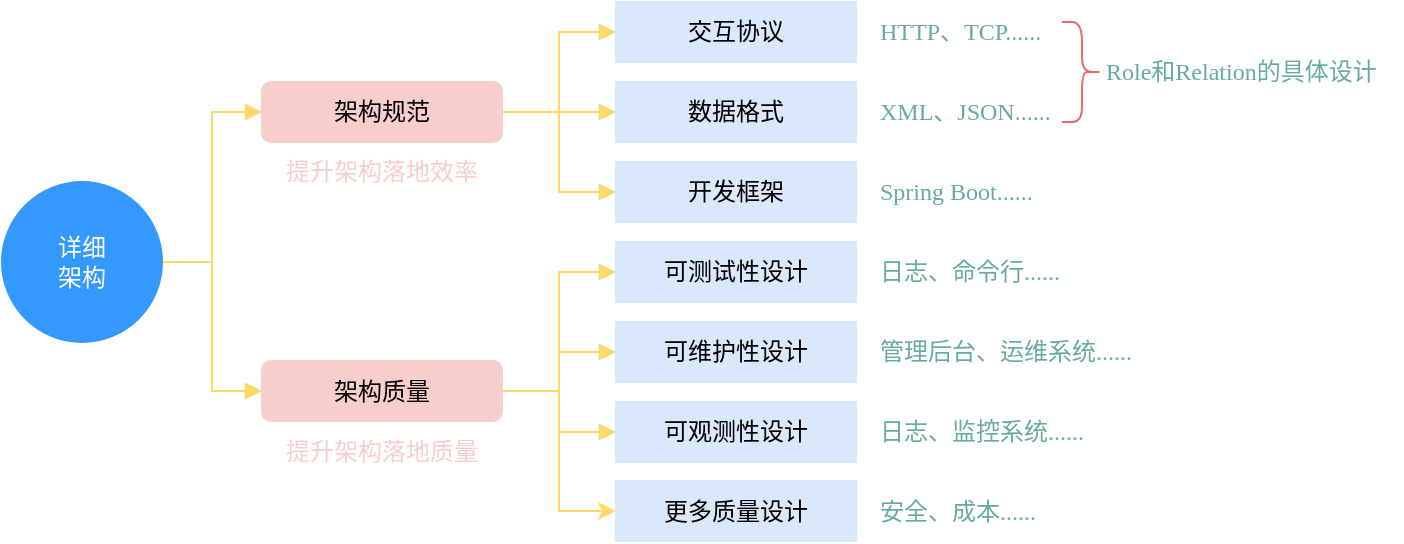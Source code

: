 <mxfile version="15.4.0" type="device" pages="2"><diagram id="CB4I94b0LYVoqunUEAqy" name="Page-1"><mxGraphModel dx="1074" dy="954" grid="1" gridSize="10" guides="1" tooltips="1" connect="1" arrows="1" fold="1" page="1" pageScale="1" pageWidth="827" pageHeight="1169" math="0" shadow="0"><root><mxCell id="0"/><mxCell id="1" parent="0"/><mxCell id="yVzvyCscbXa9bUBRdu6--2" style="edgeStyle=orthogonalEdgeStyle;rounded=0;orthogonalLoop=1;jettySize=auto;html=1;exitX=1;exitY=0.5;exitDx=0;exitDy=0;entryX=0;entryY=0.5;entryDx=0;entryDy=0;endArrow=block;endFill=1;fontFamily=微软雅黑;strokeColor=#FFD966;" edge="1" parent="1" source="yVzvyCscbXa9bUBRdu6--22" target="yVzvyCscbXa9bUBRdu6--11"><mxGeometry relative="1" as="geometry"/></mxCell><mxCell id="yVzvyCscbXa9bUBRdu6--3" style="edgeStyle=orthogonalEdgeStyle;rounded=0;orthogonalLoop=1;jettySize=auto;html=1;exitX=1;exitY=0.5;exitDx=0;exitDy=0;entryX=0;entryY=0.5;entryDx=0;entryDy=0;endArrow=block;endFill=1;fontFamily=微软雅黑;strokeColor=#FFD966;" edge="1" parent="1" source="yVzvyCscbXa9bUBRdu6--22" target="yVzvyCscbXa9bUBRdu6--12"><mxGeometry relative="1" as="geometry"/></mxCell><mxCell id="yVzvyCscbXa9bUBRdu6--4" style="edgeStyle=orthogonalEdgeStyle;rounded=0;orthogonalLoop=1;jettySize=auto;html=1;exitX=1;exitY=0.5;exitDx=0;exitDy=0;entryX=0;entryY=0.5;entryDx=0;entryDy=0;endArrow=block;endFill=1;fontFamily=微软雅黑;strokeColor=#FFD966;" edge="1" parent="1" source="yVzvyCscbXa9bUBRdu6--22" target="yVzvyCscbXa9bUBRdu6--13"><mxGeometry relative="1" as="geometry"/></mxCell><mxCell id="yVzvyCscbXa9bUBRdu6--5" style="edgeStyle=orthogonalEdgeStyle;rounded=0;orthogonalLoop=1;jettySize=auto;html=1;exitX=1;exitY=0.5;exitDx=0;exitDy=0;entryX=0;entryY=0.5;entryDx=0;entryDy=0;endArrow=block;endFill=1;fontFamily=微软雅黑;strokeColor=#FFD966;" edge="1" parent="1" source="yVzvyCscbXa9bUBRdu6--23" target="yVzvyCscbXa9bUBRdu6--14"><mxGeometry relative="1" as="geometry"/></mxCell><mxCell id="yVzvyCscbXa9bUBRdu6--6" style="edgeStyle=orthogonalEdgeStyle;rounded=0;orthogonalLoop=1;jettySize=auto;html=1;exitX=1;exitY=0.5;exitDx=0;exitDy=0;entryX=0;entryY=0.5;entryDx=0;entryDy=0;endArrow=block;endFill=1;fontFamily=微软雅黑;strokeColor=#FFD966;" edge="1" parent="1" source="yVzvyCscbXa9bUBRdu6--23" target="yVzvyCscbXa9bUBRdu6--15"><mxGeometry relative="1" as="geometry"/></mxCell><mxCell id="yVzvyCscbXa9bUBRdu6--7" style="edgeStyle=orthogonalEdgeStyle;rounded=0;orthogonalLoop=1;jettySize=auto;html=1;exitX=1;exitY=0.5;exitDx=0;exitDy=0;entryX=0;entryY=0.5;entryDx=0;entryDy=0;endArrow=block;endFill=1;fontFamily=微软雅黑;strokeColor=#FFD966;" edge="1" parent="1" source="yVzvyCscbXa9bUBRdu6--23" target="yVzvyCscbXa9bUBRdu6--16"><mxGeometry relative="1" as="geometry"/></mxCell><mxCell id="yVzvyCscbXa9bUBRdu6--8" style="edgeStyle=orthogonalEdgeStyle;rounded=0;orthogonalLoop=1;jettySize=auto;html=1;exitX=1;exitY=0.5;exitDx=0;exitDy=0;entryX=0;entryY=0.5;entryDx=0;entryDy=0;fontFamily=微软雅黑;fontColor=#67AB9F;endArrow=block;endFill=1;strokeColor=#FFD966;" edge="1" parent="1" source="yVzvyCscbXa9bUBRdu6--10" target="yVzvyCscbXa9bUBRdu6--22"><mxGeometry relative="1" as="geometry"/></mxCell><mxCell id="yVzvyCscbXa9bUBRdu6--9" style="edgeStyle=orthogonalEdgeStyle;rounded=0;orthogonalLoop=1;jettySize=auto;html=1;exitX=1;exitY=0.5;exitDx=0;exitDy=0;entryX=0;entryY=0.5;entryDx=0;entryDy=0;fontFamily=微软雅黑;fontColor=#67AB9F;endArrow=block;endFill=1;strokeColor=#FFD966;" edge="1" parent="1" source="yVzvyCscbXa9bUBRdu6--10" target="yVzvyCscbXa9bUBRdu6--23"><mxGeometry relative="1" as="geometry"/></mxCell><mxCell id="yVzvyCscbXa9bUBRdu6--10" value="详细&lt;br&gt;架构" style="ellipse;whiteSpace=wrap;html=1;aspect=fixed;fontFamily=微软雅黑;fillColor=#3399FF;strokeColor=#3399FF;fontColor=#ffffff;" vertex="1" parent="1"><mxGeometry x="100" y="420" width="80" height="80" as="geometry"/></mxCell><mxCell id="yVzvyCscbXa9bUBRdu6--11" value="交互协议" style="rounded=0;whiteSpace=wrap;html=1;fontFamily=微软雅黑;fillColor=#dae8fc;strokeColor=#DAE8FC;" vertex="1" parent="1"><mxGeometry x="407" y="330" width="120" height="30" as="geometry"/></mxCell><mxCell id="yVzvyCscbXa9bUBRdu6--12" value="数据格式" style="rounded=0;whiteSpace=wrap;html=1;fontFamily=微软雅黑;fillColor=#DAE8FC;strokeColor=#DAE8FC;" vertex="1" parent="1"><mxGeometry x="407" y="370" width="120" height="30" as="geometry"/></mxCell><mxCell id="yVzvyCscbXa9bUBRdu6--13" value="开发框架" style="rounded=0;whiteSpace=wrap;html=1;fontFamily=微软雅黑;fillColor=#DAE8FC;strokeColor=#DAE8FC;" vertex="1" parent="1"><mxGeometry x="407" y="410" width="120" height="30" as="geometry"/></mxCell><mxCell id="yVzvyCscbXa9bUBRdu6--14" value="可测试性设计" style="rounded=0;whiteSpace=wrap;html=1;fontFamily=微软雅黑;fillColor=#DAE8FC;strokeColor=#DAE8FC;" vertex="1" parent="1"><mxGeometry x="407" y="450" width="120" height="30" as="geometry"/></mxCell><mxCell id="yVzvyCscbXa9bUBRdu6--15" value="可维护性设计" style="rounded=0;whiteSpace=wrap;html=1;fontFamily=微软雅黑;fillColor=#DAE8FC;strokeColor=#DAE8FC;" vertex="1" parent="1"><mxGeometry x="407" y="490" width="120" height="30" as="geometry"/></mxCell><mxCell id="yVzvyCscbXa9bUBRdu6--16" value="可观测性设计" style="rounded=0;whiteSpace=wrap;html=1;fontFamily=微软雅黑;fillColor=#DAE8FC;strokeColor=#DAE8FC;" vertex="1" parent="1"><mxGeometry x="407" y="530" width="120" height="30" as="geometry"/></mxCell><mxCell id="yVzvyCscbXa9bUBRdu6--17" value="HTTP、TCP......" style="text;html=1;align=left;verticalAlign=middle;whiteSpace=wrap;rounded=0;fontFamily=微软雅黑;fontColor=#67AB9F;" vertex="1" parent="1"><mxGeometry x="537" y="330" width="93" height="30" as="geometry"/></mxCell><mxCell id="yVzvyCscbXa9bUBRdu6--18" value="XML、JSON......" style="text;html=1;align=left;verticalAlign=middle;whiteSpace=wrap;rounded=0;fontFamily=微软雅黑;fontColor=#67AB9F;" vertex="1" parent="1"><mxGeometry x="537" y="370" width="93" height="30" as="geometry"/></mxCell><mxCell id="yVzvyCscbXa9bUBRdu6--19" value="Spring Boot......" style="text;html=1;align=left;verticalAlign=middle;whiteSpace=wrap;rounded=0;fontFamily=微软雅黑;fontColor=#67AB9F;" vertex="1" parent="1"><mxGeometry x="537" y="410" width="93" height="30" as="geometry"/></mxCell><mxCell id="yVzvyCscbXa9bUBRdu6--20" value="日志、命令行......" style="text;html=1;align=left;verticalAlign=middle;whiteSpace=wrap;rounded=0;fontFamily=微软雅黑;fontColor=#67AB9F;" vertex="1" parent="1"><mxGeometry x="537" y="450" width="93" height="30" as="geometry"/></mxCell><mxCell id="yVzvyCscbXa9bUBRdu6--21" value="管理后台、运维系统......" style="text;html=1;align=left;verticalAlign=middle;whiteSpace=wrap;rounded=0;fontFamily=微软雅黑;fontColor=#67AB9F;" vertex="1" parent="1"><mxGeometry x="537" y="490" width="133" height="30" as="geometry"/></mxCell><mxCell id="yVzvyCscbXa9bUBRdu6--22" value="架构规范" style="rounded=1;whiteSpace=wrap;html=1;fontFamily=微软雅黑;fillColor=#F8CECC;strokeColor=#F8CECC;" vertex="1" parent="1"><mxGeometry x="230" y="370" width="120" height="30" as="geometry"/></mxCell><mxCell id="yVzvyCscbXa9bUBRdu6--28" style="edgeStyle=orthogonalEdgeStyle;rounded=0;orthogonalLoop=1;jettySize=auto;html=1;exitX=1;exitY=0.5;exitDx=0;exitDy=0;entryX=0;entryY=0.5;entryDx=0;entryDy=0;fontFamily=微软雅黑;fontColor=#F8CECC;strokeColor=#FFD966;" edge="1" parent="1" source="yVzvyCscbXa9bUBRdu6--23" target="yVzvyCscbXa9bUBRdu6--27"><mxGeometry relative="1" as="geometry"/></mxCell><mxCell id="yVzvyCscbXa9bUBRdu6--23" value="架构质量" style="rounded=1;whiteSpace=wrap;html=1;fontFamily=微软雅黑;fillColor=#F8CECC;strokeColor=#F8CECC;" vertex="1" parent="1"><mxGeometry x="230" y="509.5" width="120" height="30" as="geometry"/></mxCell><mxCell id="yVzvyCscbXa9bUBRdu6--24" value="日志、监控系统......" style="text;html=1;align=left;verticalAlign=middle;whiteSpace=wrap;rounded=0;fontFamily=微软雅黑;fontColor=#67AB9F;" vertex="1" parent="1"><mxGeometry x="537" y="530" width="113" height="30" as="geometry"/></mxCell><mxCell id="yVzvyCscbXa9bUBRdu6--25" value="提升架构落地效率" style="text;html=1;strokeColor=none;fillColor=none;align=center;verticalAlign=middle;whiteSpace=wrap;rounded=0;fontColor=#F8CECC;fontFamily=微软雅黑;" vertex="1" parent="1"><mxGeometry x="240" y="400" width="100" height="30" as="geometry"/></mxCell><mxCell id="yVzvyCscbXa9bUBRdu6--26" value="提升架构落地质量" style="text;html=1;strokeColor=none;fillColor=none;align=center;verticalAlign=middle;whiteSpace=wrap;rounded=0;fontColor=#F8CECC;fontFamily=微软雅黑;" vertex="1" parent="1"><mxGeometry x="240" y="539.5" width="100" height="30" as="geometry"/></mxCell><mxCell id="yVzvyCscbXa9bUBRdu6--27" value="更多质量设计" style="rounded=0;whiteSpace=wrap;html=1;fontFamily=微软雅黑;fillColor=#DAE8FC;strokeColor=#DAE8FC;" vertex="1" parent="1"><mxGeometry x="407" y="569.5" width="120" height="30" as="geometry"/></mxCell><mxCell id="yVzvyCscbXa9bUBRdu6--29" value="安全、成本......" style="text;html=1;align=left;verticalAlign=middle;whiteSpace=wrap;rounded=0;fontFamily=微软雅黑;fontColor=#67AB9F;" vertex="1" parent="1"><mxGeometry x="537" y="569.5" width="83" height="30" as="geometry"/></mxCell><mxCell id="yVzvyCscbXa9bUBRdu6--30" value="" style="shape=curlyBracket;whiteSpace=wrap;html=1;rounded=1;flipH=1;fontFamily=微软雅黑;strokeColor=#EA6B66;" vertex="1" parent="1"><mxGeometry x="630" y="340" width="20" height="50" as="geometry"/></mxCell><mxCell id="yVzvyCscbXa9bUBRdu6--31" value="Role和Relation的具体设计" style="text;html=1;align=left;verticalAlign=middle;whiteSpace=wrap;rounded=0;fontFamily=微软雅黑;fontColor=#67AB9F;" vertex="1" parent="1"><mxGeometry x="650" y="350" width="150" height="30" as="geometry"/></mxCell></root></mxGraphModel></diagram><diagram id="ld21VJUFf7bJRHfJh11O" name="Page-2"><mxGraphModel dx="1074" dy="954" grid="1" gridSize="10" guides="1" tooltips="1" connect="1" arrows="1" fold="1" page="1" pageScale="1" pageWidth="827" pageHeight="1169" math="0" shadow="0"><root><mxCell id="henyrcpEGCw7rstnZHZ7-0"/><mxCell id="henyrcpEGCw7rstnZHZ7-1" parent="henyrcpEGCw7rstnZHZ7-0"/></root></mxGraphModel></diagram></mxfile>